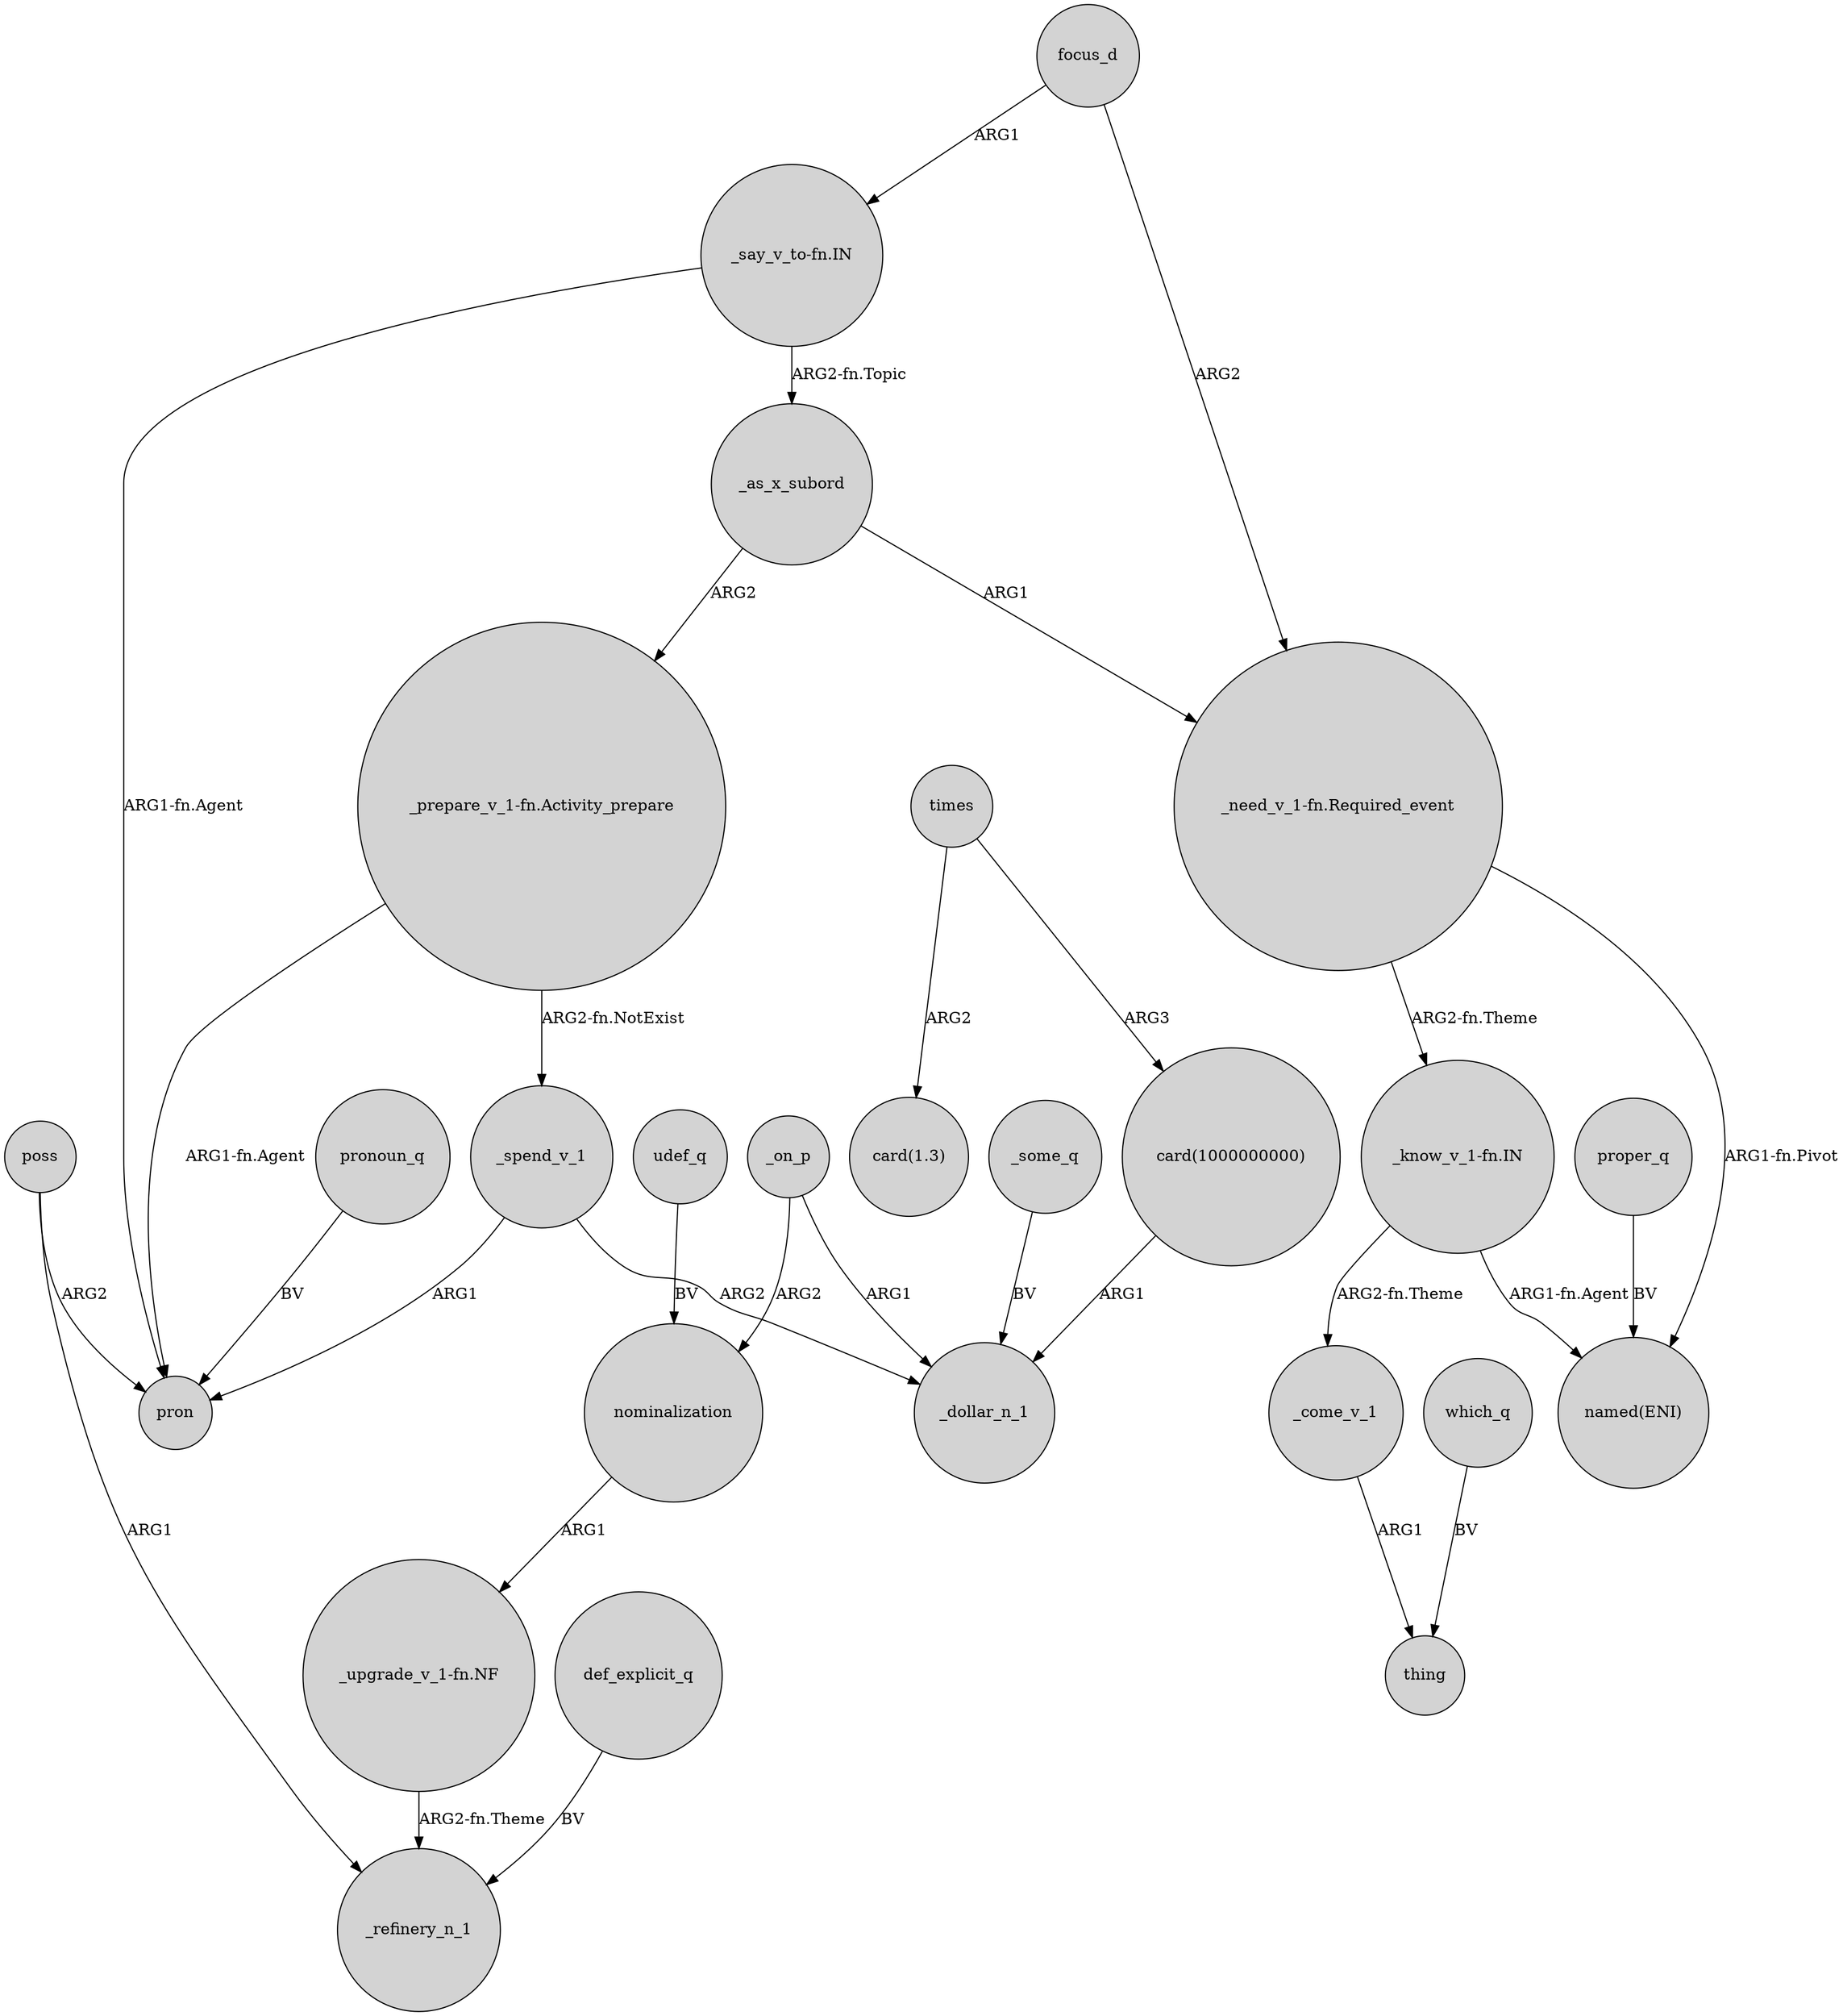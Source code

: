 digraph {
	node [shape=circle style=filled]
	_spend_v_1 -> pron [label=ARG1]
	poss -> pron [label=ARG2]
	"_know_v_1-fn.IN" -> _come_v_1 [label="ARG2-fn.Theme"]
	_on_p -> nominalization [label=ARG2]
	"_upgrade_v_1-fn.NF" -> _refinery_n_1 [label="ARG2-fn.Theme"]
	_on_p -> _dollar_n_1 [label=ARG1]
	"_need_v_1-fn.Required_event" -> "_know_v_1-fn.IN" [label="ARG2-fn.Theme"]
	times -> "card(1.3)" [label=ARG2]
	_as_x_subord -> "_prepare_v_1-fn.Activity_prepare" [label=ARG2]
	"_prepare_v_1-fn.Activity_prepare" -> _spend_v_1 [label="ARG2-fn.NotExist"]
	focus_d -> "_say_v_to-fn.IN" [label=ARG1]
	focus_d -> "_need_v_1-fn.Required_event" [label=ARG2]
	_spend_v_1 -> _dollar_n_1 [label=ARG2]
	"_prepare_v_1-fn.Activity_prepare" -> pron [label="ARG1-fn.Agent"]
	times -> "card(1000000000)" [label=ARG3]
	poss -> _refinery_n_1 [label=ARG1]
	pronoun_q -> pron [label=BV]
	_come_v_1 -> thing [label=ARG1]
	"_need_v_1-fn.Required_event" -> "named(ENI)" [label="ARG1-fn.Pivot"]
	"_say_v_to-fn.IN" -> _as_x_subord [label="ARG2-fn.Topic"]
	_some_q -> _dollar_n_1 [label=BV]
	proper_q -> "named(ENI)" [label=BV]
	udef_q -> nominalization [label=BV]
	"_say_v_to-fn.IN" -> pron [label="ARG1-fn.Agent"]
	_as_x_subord -> "_need_v_1-fn.Required_event" [label=ARG1]
	def_explicit_q -> _refinery_n_1 [label=BV]
	"card(1000000000)" -> _dollar_n_1 [label=ARG1]
	nominalization -> "_upgrade_v_1-fn.NF" [label=ARG1]
	"_know_v_1-fn.IN" -> "named(ENI)" [label="ARG1-fn.Agent"]
	which_q -> thing [label=BV]
}

